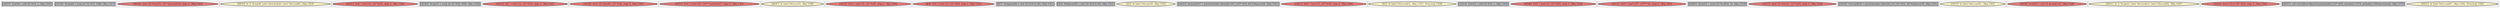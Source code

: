 
digraph G {





subgraph cluster27 {


node4492 [penwidth=3.0,fontsize=20,fillcolor=grey,label="[34/37]  %inc64 = add i32 %34, 1, !dbg !1441",shape=rectangle,style=filled ]



}

subgraph cluster28 {


node4493 [penwidth=3.0,fontsize=20,fillcolor=grey,label="[31/32]  %cmp48 = icmp ult i32 %27, 1000, !dbg !1417",shape=rectangle,style=filled ]



}

subgraph cluster26 {


node4491 [penwidth=3.0,fontsize=20,fillcolor=lightcoral,label="[38/39]  store i32 %rem55, i32* %arrayidx59, align 4, !dbg !1434",shape=ellipse,style=filled ]



}

subgraph cluster29 {


node4494 [penwidth=3.0,fontsize=20,fillcolor=lemonchiffon,label="[28/29]  br i1 %cmp48, label %for.body49, label %for.end65, !dbg !1418",shape=ellipse,style=filled ]



}

subgraph cluster25 {


node4490 [penwidth=3.0,fontsize=20,fillcolor=lightcoral,label="[40/41]  %28 = load i32, i32* %j50, align 4, !dbg !1424",shape=ellipse,style=filled ]



}

subgraph cluster24 {


node4489 [penwidth=3.0,fontsize=20,fillcolor=grey,label="[42/43]  %cmp52 = icmp ult i32 %28, 3000, !dbg !1426",shape=rectangle,style=filled ]



}

subgraph cluster22 {


node4487 [penwidth=3.0,fontsize=20,fillcolor=lightcoral,label="[30/33]  %27 = load i32, i32* %i46, align 4, !dbg !1415",shape=ellipse,style=filled ]



}

subgraph cluster20 {


node4485 [penwidth=3.0,fontsize=20,fillcolor=lightcoral,label="[35/36]  store i32 %inc64, i32* %i46, align 4, !dbg !1441",shape=ellipse,style=filled ]



}

subgraph cluster18 {


node4483 [penwidth=3.0,fontsize=20,fillcolor=lightcoral,label="[56/57]  %31 = load i32*, i32** %arrayidx57, align 8, !dbg !1431",shape=ellipse,style=filled ]



}

subgraph cluster16 {


node4481 [penwidth=3.0,fontsize=20,fillcolor=lemonchiffon,label="[46/47]  br label %for.inc63, !dbg !1440",shape=ellipse,style=filled ]



}

subgraph cluster17 {


node4482 [penwidth=3.0,fontsize=20,fillcolor=lightcoral,label="[52/53]  %34 = load i32, i32* %i46, align 4, !dbg !1441",shape=ellipse,style=filled ]



}

subgraph cluster4 {


node4469 [penwidth=3.0,fontsize=20,fillcolor=lightcoral,label="[8/9]  %32 = load i32, i32* %j50, align 4, !dbg !1433",shape=ellipse,style=filled ]



}

subgraph cluster3 {


node4468 [penwidth=3.0,fontsize=20,fillcolor=grey,label="[6/7]  %idxprom56 = zext i32 %30 to i64, !dbg !1431",shape=rectangle,style=filled ]



}

subgraph cluster2 {


node4467 [penwidth=3.0,fontsize=20,fillcolor=grey,label="[4/5]  %idxprom58 = zext i32 %32 to i64, !dbg !1431",shape=rectangle,style=filled ]



}

subgraph cluster1 {


node4466 [penwidth=3.0,fontsize=20,fillcolor=lemonchiffon,label="[2/3]  br label %for.inc60, !dbg !1435",shape=ellipse,style=filled ]



}

subgraph cluster12 {


node4477 [penwidth=3.0,fontsize=20,fillcolor=grey,label="[24/25]  %arrayidx57 = getelementptr inbounds i32*, i32** %29, i64 %idxprom56, !dbg !1431",shape=rectangle,style=filled ]



}

subgraph cluster5 {


node4470 [penwidth=3.0,fontsize=20,fillcolor=lightcoral,label="[10/11]  %30 = load i32, i32* %i46, align 4, !dbg !1432",shape=ellipse,style=filled ]



}

subgraph cluster0 {


node4465 [penwidth=3.0,fontsize=20,fillcolor=lemonchiffon,label="[0/1]  br label %for.cond51, !dbg !1437, !llvm.loop !1438",shape=ellipse,style=filled ]



}

subgraph cluster6 {


node4471 [penwidth=3.0,fontsize=20,fillcolor=grey,label="[12/13]  %inc61 = add i32 %33, 1, !dbg !1436",shape=rectangle,style=filled ]



}

subgraph cluster14 {


node4479 [penwidth=3.0,fontsize=20,fillcolor=lightcoral,label="[48/49]  %33 = load i32, i32* %j50, align 4, !dbg !1436",shape=ellipse,style=filled ]



}

subgraph cluster7 {


node4472 [penwidth=3.0,fontsize=20,fillcolor=lightcoral,label="[14/15]  %29 = load i32**, i32*** %b, align 8, !dbg !1431",shape=ellipse,style=filled ]



}

subgraph cluster23 {


node4488 [penwidth=3.0,fontsize=20,fillcolor=grey,label="[44/45]  %rem55 = urem i32 %call54, 10, !dbg !1430",shape=rectangle,style=filled ]



}

subgraph cluster8 {


node4473 [penwidth=3.0,fontsize=20,fillcolor=lightcoral,label="[16/17]  store i32 %inc61, i32* %j50, align 4, !dbg !1436",shape=ellipse,style=filled ]



}

subgraph cluster21 {


node4486 [penwidth=3.0,fontsize=20,fillcolor=grey,label="[54/55]  %arrayidx59 = getelementptr inbounds i32, i32* %31, i64 %idxprom58, !dbg !1431",shape=rectangle,style=filled ]



}

subgraph cluster9 {


node4474 [penwidth=3.0,fontsize=20,fillcolor=lemonchiffon,label="[18/19]  br label %for.cond51, !dbg !1423",shape=ellipse,style=filled ]



}

subgraph cluster19 {


node4484 [penwidth=3.0,fontsize=20,fillcolor=lightcoral,label="[58/59]  %call54 = call i32 @rand() #3, !dbg !1428",shape=ellipse,style=filled ]



}

subgraph cluster10 {


node4475 [penwidth=3.0,fontsize=20,fillcolor=lemonchiffon,label="[20/21]  br i1 %cmp52, label %for.body53, label %for.end62, !dbg !1427",shape=ellipse,style=filled ]



}

subgraph cluster11 {


node4476 [penwidth=3.0,fontsize=20,fillcolor=lightcoral,label="[22/23]  store i32 0, i32* %j50, align 4, !dbg !1422",shape=ellipse,style=filled ]



}

subgraph cluster13 {


node4478 [penwidth=3.0,fontsize=20,fillcolor=grey,label="[26/27]  call void @llvm.dbg.declare(metadata i32* %j50, metadata !1576, metadata !DIExpression()), !dbg !1579",shape=rectangle,style=filled ]



}

subgraph cluster15 {


node4480 [penwidth=3.0,fontsize=20,fillcolor=lemonchiffon,label="[50/51]  br label %for.cond47, !dbg !1442, !llvm.loop !1443",shape=ellipse,style=filled ]



}

}
